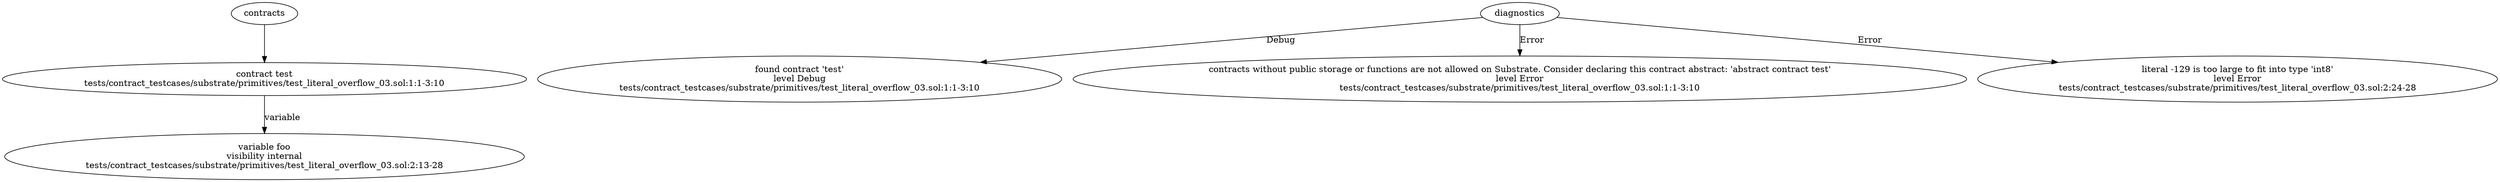 strict digraph "tests/contract_testcases/substrate/primitives/test_literal_overflow_03.sol" {
	contract [label="contract test\ntests/contract_testcases/substrate/primitives/test_literal_overflow_03.sol:1:1-3:10"]
	var [label="variable foo\nvisibility internal\ntests/contract_testcases/substrate/primitives/test_literal_overflow_03.sol:2:13-28"]
	diagnostic [label="found contract 'test'\nlevel Debug\ntests/contract_testcases/substrate/primitives/test_literal_overflow_03.sol:1:1-3:10"]
	diagnostic_5 [label="contracts without public storage or functions are not allowed on Substrate. Consider declaring this contract abstract: 'abstract contract test'\nlevel Error\ntests/contract_testcases/substrate/primitives/test_literal_overflow_03.sol:1:1-3:10"]
	diagnostic_6 [label="literal -129 is too large to fit into type 'int8'\nlevel Error\ntests/contract_testcases/substrate/primitives/test_literal_overflow_03.sol:2:24-28"]
	contracts -> contract
	contract -> var [label="variable"]
	diagnostics -> diagnostic [label="Debug"]
	diagnostics -> diagnostic_5 [label="Error"]
	diagnostics -> diagnostic_6 [label="Error"]
}

